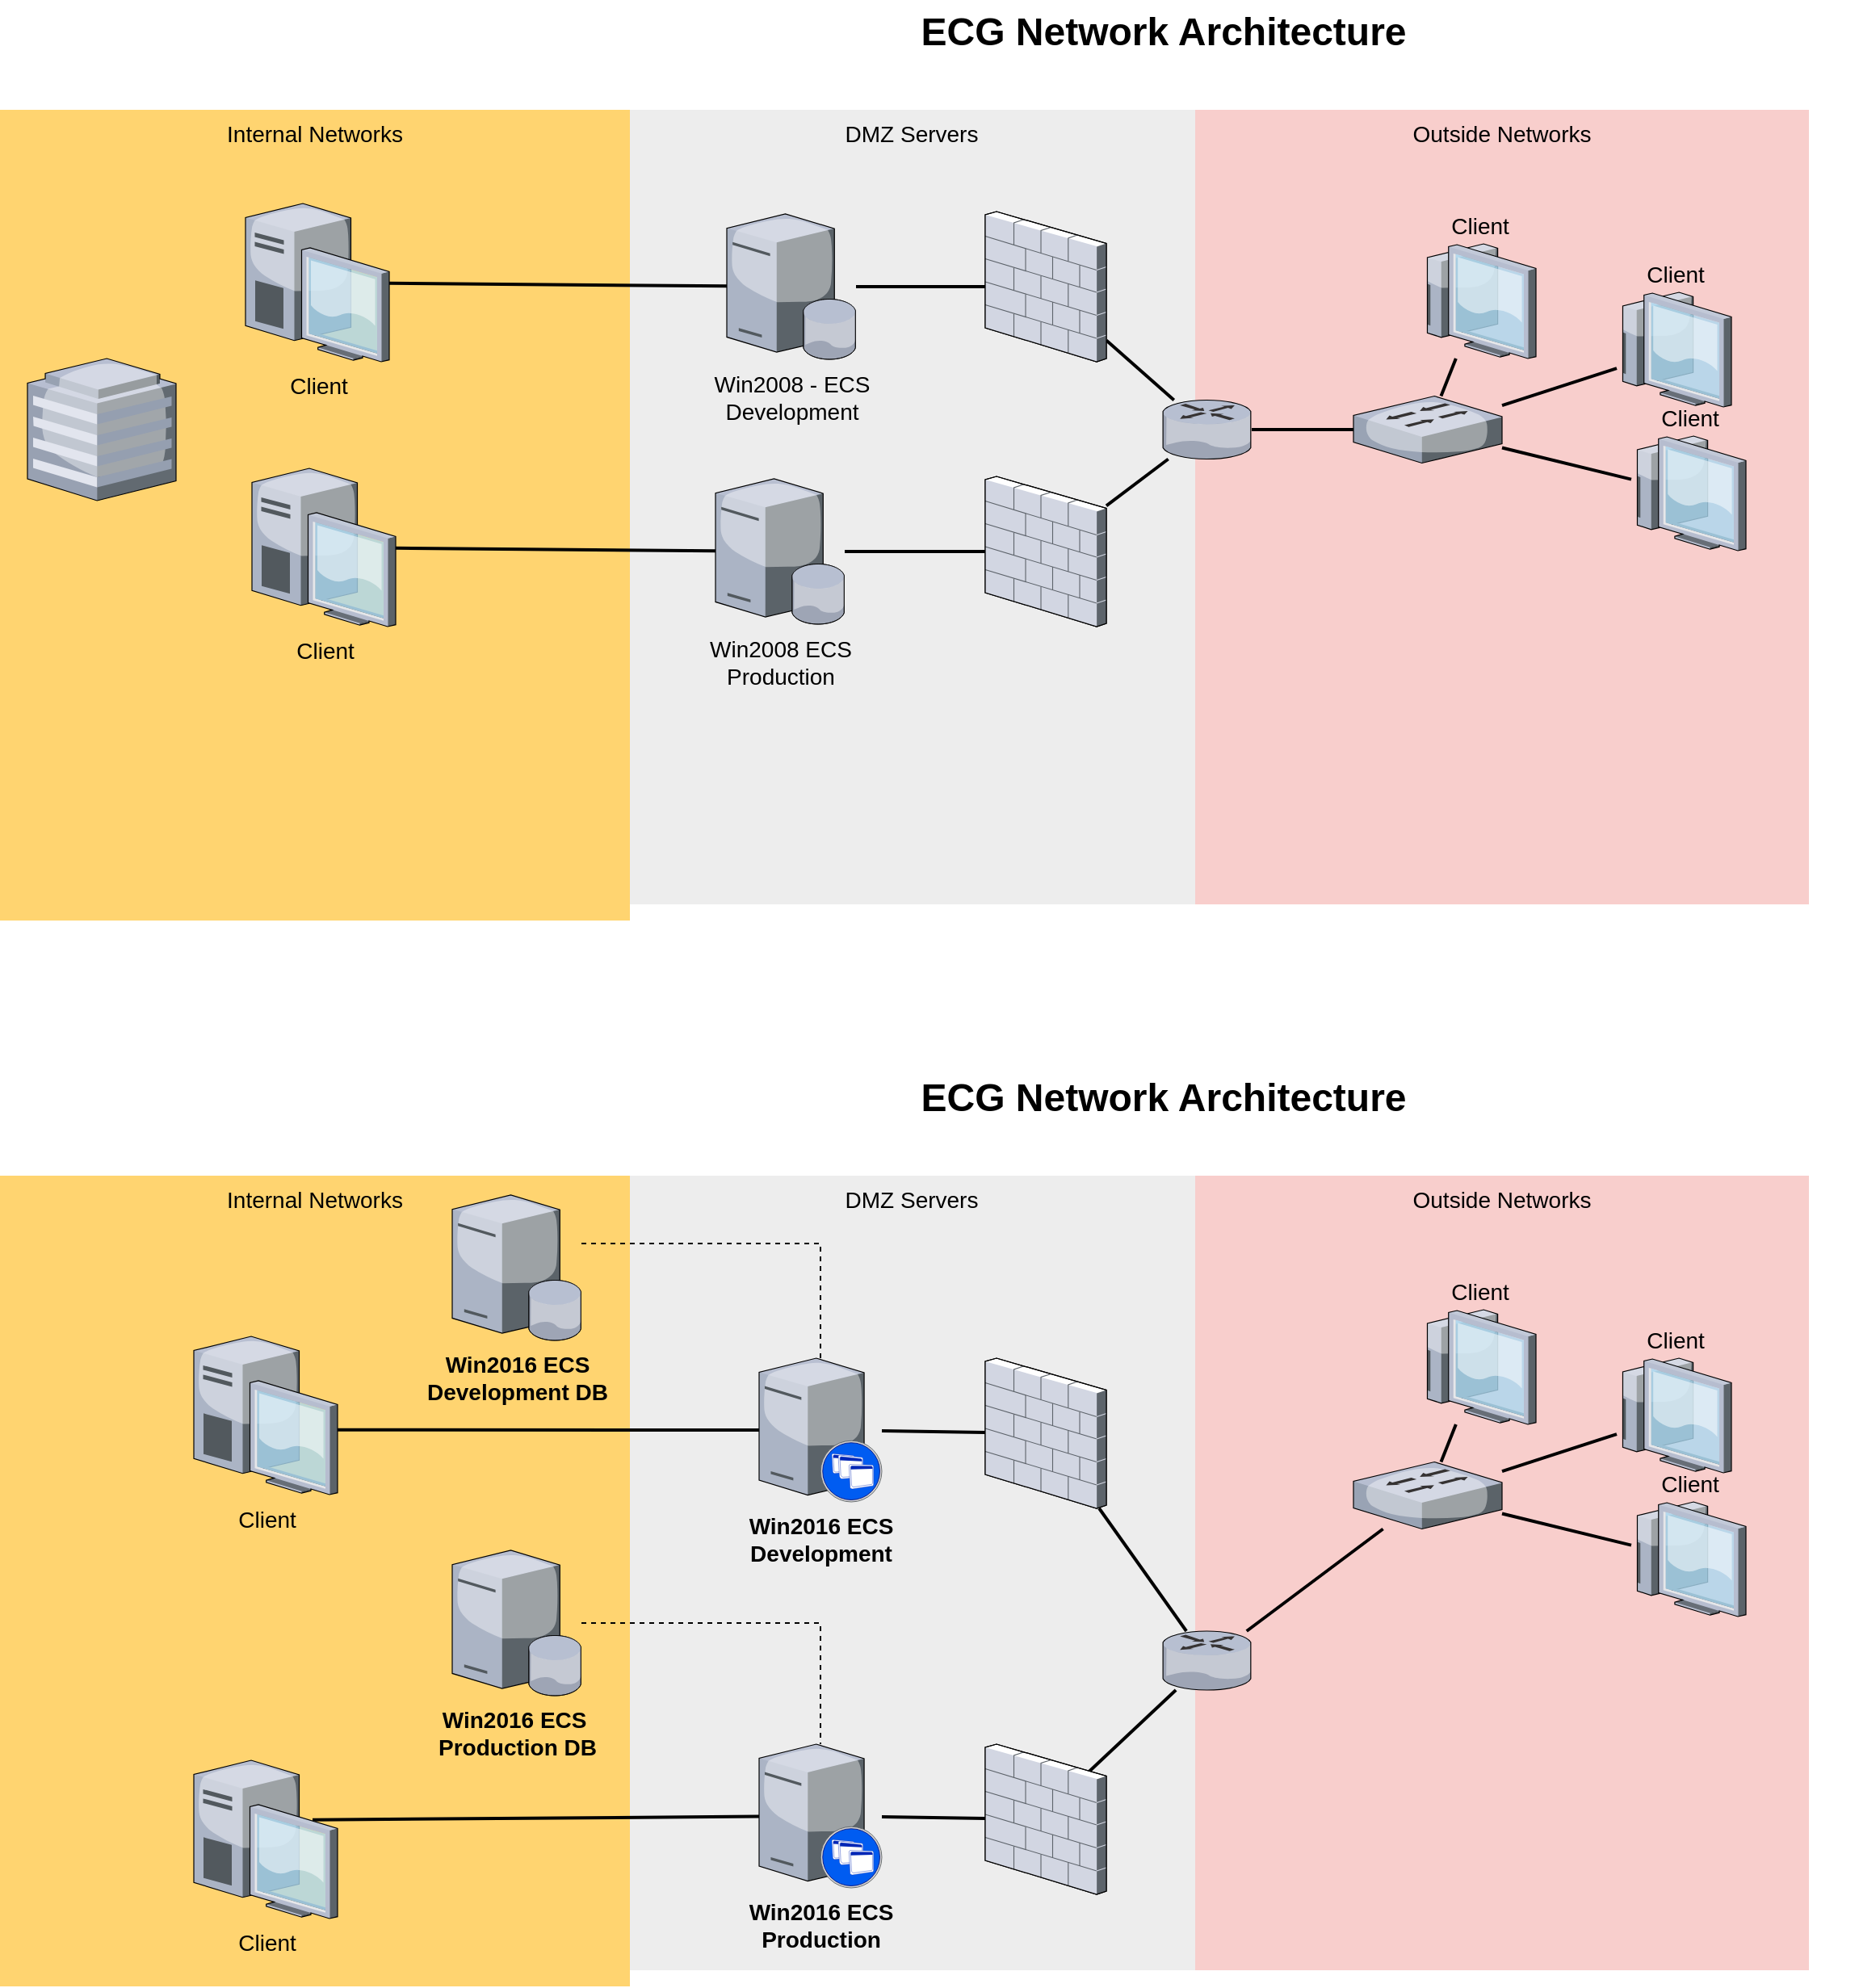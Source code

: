 <mxfile version="13.6.6" type="github">
  <diagram name="Page-1" id="e3a06f82-3646-2815-327d-82caf3d4e204">
    <mxGraphModel dx="1103" dy="656" grid="1" gridSize="10" guides="1" tooltips="1" connect="1" arrows="1" fold="1" page="1" pageScale="1.5" pageWidth="1169" pageHeight="826" background="none" math="0" shadow="0">
      <root>
        <mxCell id="0" style=";html=1;" />
        <mxCell id="1" style=";html=1;" parent="0" />
        <mxCell id="6a7d8f32e03d9370-61" value="Outside Networks" style="whiteSpace=wrap;html=1;fillColor=#f8cecc;fontSize=14;strokeColor=none;verticalAlign=top;" parent="1" vertex="1">
          <mxGeometry x="950" y="98" width="380" height="492" as="geometry" />
        </mxCell>
        <mxCell id="6a7d8f32e03d9370-59" value="DMZ Servers" style="whiteSpace=wrap;html=1;fillColor=#EDEDED;fontSize=14;strokeColor=none;verticalAlign=top;" parent="1" vertex="1">
          <mxGeometry x="599" y="98" width="351" height="492" as="geometry" />
        </mxCell>
        <mxCell id="6a7d8f32e03d9370-57" value="Internal Networks" style="whiteSpace=wrap;html=1;fillColor=#FFD470;gradientColor=none;fontSize=14;strokeColor=none;verticalAlign=top;" parent="1" vertex="1">
          <mxGeometry x="210" y="98" width="390" height="502" as="geometry" />
        </mxCell>
        <mxCell id="6a7d8f32e03d9370-33" style="edgeStyle=none;rounded=0;html=1;startSize=10;endSize=10;jettySize=auto;orthogonalLoop=1;fontSize=14;endArrow=none;endFill=0;strokeWidth=2;" parent="1" source="6a7d8f32e03d9370-4" target="N-zQ5q2tulOg0fyQsUWs-1" edge="1">
          <mxGeometry relative="1" as="geometry">
            <mxPoint x="637" y="365.147" as="targetPoint" />
          </mxGeometry>
        </mxCell>
        <mxCell id="6a7d8f32e03d9370-4" value="Client" style="verticalLabelPosition=bottom;aspect=fixed;html=1;verticalAlign=top;strokeColor=none;shape=mxgraph.citrix.desktop;fillColor=#66B2FF;gradientColor=#0066CC;fontSize=14;" parent="1" vertex="1">
          <mxGeometry x="366.0" y="320.0" width="89" height="98" as="geometry" />
        </mxCell>
        <mxCell id="6a7d8f32e03d9370-32" style="edgeStyle=none;rounded=0;html=1;startSize=10;endSize=10;jettySize=auto;orthogonalLoop=1;fontSize=14;endArrow=none;endFill=0;strokeWidth=2;" parent="1" source="6a7d8f32e03d9370-5" target="N-zQ5q2tulOg0fyQsUWs-2" edge="1">
          <mxGeometry relative="1" as="geometry">
            <mxPoint x="637" y="201.137" as="targetPoint" />
          </mxGeometry>
        </mxCell>
        <mxCell id="6a7d8f32e03d9370-5" value="Client" style="verticalLabelPosition=bottom;aspect=fixed;html=1;verticalAlign=top;strokeColor=none;shape=mxgraph.citrix.desktop;fillColor=#66B2FF;gradientColor=#0066CC;fontSize=14;" parent="1" vertex="1">
          <mxGeometry x="362.0" y="156.0" width="89" height="98" as="geometry" />
        </mxCell>
        <mxCell id="6a7d8f32e03d9370-39" style="edgeStyle=none;rounded=0;html=1;startSize=10;endSize=10;jettySize=auto;orthogonalLoop=1;fontSize=14;endArrow=none;endFill=0;strokeWidth=2;" parent="1" target="6a7d8f32e03d9370-21" edge="1">
          <mxGeometry relative="1" as="geometry">
            <mxPoint x="737" y="846" as="targetPoint" />
            <mxPoint x="713" y="858.126" as="sourcePoint" />
          </mxGeometry>
        </mxCell>
        <mxCell id="6a7d8f32e03d9370-40" style="edgeStyle=none;rounded=0;html=1;startSize=10;endSize=10;jettySize=auto;orthogonalLoop=1;fontSize=14;endArrow=none;endFill=0;strokeWidth=2;" parent="1" target="6a7d8f32e03d9370-20" edge="1">
          <mxGeometry relative="1" as="geometry">
            <mxPoint x="713" y="694.126" as="sourcePoint" />
          </mxGeometry>
        </mxCell>
        <mxCell id="6a7d8f32e03d9370-41" style="edgeStyle=none;rounded=0;html=1;startSize=10;endSize=10;jettySize=auto;orthogonalLoop=1;fontSize=14;endArrow=none;endFill=0;strokeWidth=2;" parent="1" target="6a7d8f32e03d9370-19" edge="1">
          <mxGeometry relative="1" as="geometry">
            <mxPoint x="713" y="529.126" as="sourcePoint" />
          </mxGeometry>
        </mxCell>
        <mxCell id="6a7d8f32e03d9370-42" style="edgeStyle=none;rounded=0;html=1;startSize=10;endSize=10;jettySize=auto;orthogonalLoop=1;fontSize=14;endArrow=none;endFill=0;strokeWidth=2;" parent="1" source="N-zQ5q2tulOg0fyQsUWs-1" target="6a7d8f32e03d9370-18" edge="1">
          <mxGeometry relative="1" as="geometry">
            <mxPoint x="713" y="365.958" as="sourcePoint" />
          </mxGeometry>
        </mxCell>
        <mxCell id="6a7d8f32e03d9370-43" style="edgeStyle=none;rounded=0;html=1;startSize=10;endSize=10;jettySize=auto;orthogonalLoop=1;fontSize=14;endArrow=none;endFill=0;strokeWidth=2;" parent="1" source="N-zQ5q2tulOg0fyQsUWs-2" target="6a7d8f32e03d9370-17" edge="1">
          <mxGeometry relative="1" as="geometry">
            <mxPoint x="713" y="201.958" as="sourcePoint" />
          </mxGeometry>
        </mxCell>
        <mxCell id="6a7d8f32e03d9370-52" style="edgeStyle=none;rounded=0;html=1;startSize=10;endSize=10;jettySize=auto;orthogonalLoop=1;fontSize=14;endArrow=none;endFill=0;strokeWidth=2;" parent="1" source="6a7d8f32e03d9370-13" target="6a7d8f32e03d9370-26" edge="1">
          <mxGeometry relative="1" as="geometry" />
        </mxCell>
        <mxCell id="6a7d8f32e03d9370-13" value="" style="verticalLabelPosition=bottom;aspect=fixed;html=1;verticalAlign=top;strokeColor=none;shape=mxgraph.citrix.router;fillColor=#66B2FF;gradientColor=#0066CC;fontSize=14;" parent="1" vertex="1">
          <mxGeometry x="930" y="277.75" width="55" height="36.5" as="geometry" />
        </mxCell>
        <mxCell id="6a7d8f32e03d9370-44" style="edgeStyle=none;rounded=0;html=1;startSize=10;endSize=10;jettySize=auto;orthogonalLoop=1;fontSize=14;endArrow=none;endFill=0;strokeWidth=2;" parent="1" source="6a7d8f32e03d9370-17" target="6a7d8f32e03d9370-13" edge="1">
          <mxGeometry relative="1" as="geometry" />
        </mxCell>
        <mxCell id="6a7d8f32e03d9370-17" value="" style="verticalLabelPosition=bottom;aspect=fixed;html=1;verticalAlign=top;strokeColor=none;shape=mxgraph.citrix.firewall;fillColor=#66B2FF;gradientColor=#0066CC;fontSize=14;" parent="1" vertex="1">
          <mxGeometry x="820" y="161" width="75" height="93" as="geometry" />
        </mxCell>
        <mxCell id="6a7d8f32e03d9370-45" style="edgeStyle=none;rounded=0;html=1;startSize=10;endSize=10;jettySize=auto;orthogonalLoop=1;fontSize=14;endArrow=none;endFill=0;strokeWidth=2;" parent="1" source="6a7d8f32e03d9370-18" target="6a7d8f32e03d9370-13" edge="1">
          <mxGeometry relative="1" as="geometry" />
        </mxCell>
        <mxCell id="6a7d8f32e03d9370-18" value="" style="verticalLabelPosition=bottom;aspect=fixed;html=1;verticalAlign=top;strokeColor=none;shape=mxgraph.citrix.firewall;fillColor=#66B2FF;gradientColor=#0066CC;fontSize=14;" parent="1" vertex="1">
          <mxGeometry x="820" y="325" width="75" height="93" as="geometry" />
        </mxCell>
        <mxCell id="6a7d8f32e03d9370-24" value="" style="verticalLabelPosition=bottom;aspect=fixed;html=1;verticalAlign=top;strokeColor=none;shape=mxgraph.citrix.hq_enterprise;fillColor=#66B2FF;gradientColor=#0066CC;fontSize=14;" parent="1" vertex="1">
          <mxGeometry x="227" y="252" width="92" height="88" as="geometry" />
        </mxCell>
        <mxCell id="6a7d8f32e03d9370-53" style="edgeStyle=none;rounded=0;html=1;startSize=10;endSize=10;jettySize=auto;orthogonalLoop=1;fontSize=14;endArrow=none;endFill=0;strokeWidth=2;" parent="1" source="6a7d8f32e03d9370-26" target="6a7d8f32e03d9370-29" edge="1">
          <mxGeometry relative="1" as="geometry" />
        </mxCell>
        <mxCell id="6a7d8f32e03d9370-54" style="edgeStyle=none;rounded=0;html=1;startSize=10;endSize=10;jettySize=auto;orthogonalLoop=1;fontSize=14;endArrow=none;endFill=0;strokeWidth=2;" parent="1" source="6a7d8f32e03d9370-26" target="6a7d8f32e03d9370-28" edge="1">
          <mxGeometry relative="1" as="geometry" />
        </mxCell>
        <mxCell id="6a7d8f32e03d9370-55" style="edgeStyle=none;rounded=0;html=1;startSize=10;endSize=10;jettySize=auto;orthogonalLoop=1;fontSize=14;endArrow=none;endFill=0;strokeWidth=2;" parent="1" source="6a7d8f32e03d9370-26" target="6a7d8f32e03d9370-27" edge="1">
          <mxGeometry relative="1" as="geometry" />
        </mxCell>
        <mxCell id="6a7d8f32e03d9370-26" value="" style="verticalLabelPosition=bottom;aspect=fixed;html=1;verticalAlign=top;strokeColor=none;shape=mxgraph.citrix.switch;fillColor=#66B2FF;gradientColor=#0066CC;fontSize=14;" parent="1" vertex="1">
          <mxGeometry x="1048" y="275.25" width="92" height="41.5" as="geometry" />
        </mxCell>
        <mxCell id="6a7d8f32e03d9370-27" value="Client" style="verticalLabelPosition=top;aspect=fixed;html=1;verticalAlign=bottom;strokeColor=none;shape=mxgraph.citrix.thin_client;fillColor=#66B2FF;gradientColor=#0066CC;fontSize=14;labelPosition=center;align=center;" parent="1" vertex="1">
          <mxGeometry x="1220" y="300" width="71" height="71" as="geometry" />
        </mxCell>
        <mxCell id="6a7d8f32e03d9370-28" value="Client" style="verticalLabelPosition=top;aspect=fixed;html=1;verticalAlign=bottom;strokeColor=none;shape=mxgraph.citrix.thin_client;fillColor=#66B2FF;gradientColor=#0066CC;fontSize=14;labelPosition=center;align=center;" parent="1" vertex="1">
          <mxGeometry x="1211" y="211" width="71" height="71" as="geometry" />
        </mxCell>
        <mxCell id="6a7d8f32e03d9370-29" value="Client" style="verticalLabelPosition=top;aspect=fixed;html=1;verticalAlign=bottom;strokeColor=none;shape=mxgraph.citrix.thin_client;fillColor=#66B2FF;gradientColor=#0066CC;fontSize=14;labelPosition=center;align=center;" parent="1" vertex="1">
          <mxGeometry x="1090" y="181" width="71" height="71" as="geometry" />
        </mxCell>
        <mxCell id="6a7d8f32e03d9370-62" value="ECG Network Architecture" style="text;strokeColor=none;fillColor=none;html=1;fontSize=24;fontStyle=1;verticalAlign=middle;align=center;" parent="1" vertex="1">
          <mxGeometry x="499" y="30" width="861" height="40" as="geometry" />
        </mxCell>
        <mxCell id="N-zQ5q2tulOg0fyQsUWs-1" value="&lt;span style=&quot;font-size: 14px&quot;&gt;Win2008 ECS&lt;/span&gt;&lt;br style=&quot;font-size: 14px&quot;&gt;&lt;span style=&quot;font-size: 14px&quot;&gt;Production&lt;/span&gt;" style="verticalLabelPosition=bottom;aspect=fixed;html=1;verticalAlign=top;strokeColor=none;align=center;outlineConnect=0;shape=mxgraph.citrix.database_server;" vertex="1" parent="1">
          <mxGeometry x="653" y="326.5" width="80" height="90" as="geometry" />
        </mxCell>
        <mxCell id="N-zQ5q2tulOg0fyQsUWs-2" value="&lt;span style=&quot;font-size: 14px&quot;&gt;Win2008 - ECS&lt;/span&gt;&lt;br style=&quot;font-size: 14px&quot;&gt;&lt;span style=&quot;font-size: 14px&quot;&gt;Development&lt;/span&gt;" style="verticalLabelPosition=bottom;aspect=fixed;html=1;verticalAlign=top;strokeColor=none;align=center;outlineConnect=0;shape=mxgraph.citrix.database_server;" vertex="1" parent="1">
          <mxGeometry x="660" y="162.5" width="80" height="90" as="geometry" />
        </mxCell>
        <mxCell id="N-zQ5q2tulOg0fyQsUWs-9" value="Outside Networks" style="whiteSpace=wrap;html=1;fillColor=#f8cecc;fontSize=14;strokeColor=none;verticalAlign=top;" vertex="1" parent="1">
          <mxGeometry x="950" y="758" width="380" height="492" as="geometry" />
        </mxCell>
        <mxCell id="N-zQ5q2tulOg0fyQsUWs-10" value="DMZ Servers" style="whiteSpace=wrap;html=1;fillColor=#EDEDED;fontSize=14;strokeColor=none;verticalAlign=top;" vertex="1" parent="1">
          <mxGeometry x="599" y="758" width="351" height="492" as="geometry" />
        </mxCell>
        <mxCell id="N-zQ5q2tulOg0fyQsUWs-11" value="Internal Networks" style="whiteSpace=wrap;html=1;fillColor=#FFD470;gradientColor=none;fontSize=14;strokeColor=none;verticalAlign=top;" vertex="1" parent="1">
          <mxGeometry x="210" y="758" width="390" height="502" as="geometry" />
        </mxCell>
        <mxCell id="N-zQ5q2tulOg0fyQsUWs-12" style="edgeStyle=none;rounded=0;html=1;startSize=10;endSize=10;jettySize=auto;orthogonalLoop=1;fontSize=14;endArrow=none;endFill=0;strokeWidth=2;exitX=0.826;exitY=0.376;exitDx=0;exitDy=0;exitPerimeter=0;" edge="1" parent="1" source="N-zQ5q2tulOg0fyQsUWs-13" target="N-zQ5q2tulOg0fyQsUWs-36">
          <mxGeometry relative="1" as="geometry">
            <mxPoint x="653" y="1031.146" as="targetPoint" />
          </mxGeometry>
        </mxCell>
        <mxCell id="N-zQ5q2tulOg0fyQsUWs-13" value="Client" style="verticalLabelPosition=bottom;aspect=fixed;html=1;verticalAlign=top;strokeColor=none;shape=mxgraph.citrix.desktop;fillColor=#66B2FF;gradientColor=#0066CC;fontSize=14;" vertex="1" parent="1">
          <mxGeometry x="330.0" y="1120" width="89" height="98" as="geometry" />
        </mxCell>
        <mxCell id="N-zQ5q2tulOg0fyQsUWs-14" style="edgeStyle=none;rounded=0;html=1;startSize=10;endSize=10;jettySize=auto;orthogonalLoop=1;fontSize=14;endArrow=none;endFill=0;strokeWidth=2;exitX=0.963;exitY=0.591;exitDx=0;exitDy=0;exitPerimeter=0;" edge="1" parent="1" source="N-zQ5q2tulOg0fyQsUWs-15" target="N-zQ5q2tulOg0fyQsUWs-35">
          <mxGeometry relative="1" as="geometry">
            <mxPoint x="660" y="867.159" as="targetPoint" />
          </mxGeometry>
        </mxCell>
        <mxCell id="N-zQ5q2tulOg0fyQsUWs-15" value="Client" style="verticalLabelPosition=bottom;aspect=fixed;html=1;verticalAlign=top;strokeColor=none;shape=mxgraph.citrix.desktop;fillColor=#66B2FF;gradientColor=#0066CC;fontSize=14;" vertex="1" parent="1">
          <mxGeometry x="330.0" y="857.5" width="89" height="98" as="geometry" />
        </mxCell>
        <mxCell id="N-zQ5q2tulOg0fyQsUWs-16" style="edgeStyle=none;rounded=0;html=1;startSize=10;endSize=10;jettySize=auto;orthogonalLoop=1;fontSize=14;endArrow=none;endFill=0;strokeWidth=2;" edge="1" parent="1" source="N-zQ5q2tulOg0fyQsUWs-36" target="N-zQ5q2tulOg0fyQsUWs-23">
          <mxGeometry relative="1" as="geometry">
            <mxPoint x="733" y="1031.5" as="sourcePoint" />
          </mxGeometry>
        </mxCell>
        <mxCell id="N-zQ5q2tulOg0fyQsUWs-17" style="edgeStyle=none;rounded=0;html=1;startSize=10;endSize=10;jettySize=auto;orthogonalLoop=1;fontSize=14;endArrow=none;endFill=0;strokeWidth=2;" edge="1" parent="1" source="N-zQ5q2tulOg0fyQsUWs-35" target="N-zQ5q2tulOg0fyQsUWs-21">
          <mxGeometry relative="1" as="geometry">
            <mxPoint x="740" y="867.5" as="sourcePoint" />
          </mxGeometry>
        </mxCell>
        <mxCell id="N-zQ5q2tulOg0fyQsUWs-18" style="edgeStyle=none;rounded=0;html=1;startSize=10;endSize=10;jettySize=auto;orthogonalLoop=1;fontSize=14;endArrow=none;endFill=0;strokeWidth=2;" edge="1" parent="1" source="N-zQ5q2tulOg0fyQsUWs-19" target="N-zQ5q2tulOg0fyQsUWs-28">
          <mxGeometry relative="1" as="geometry" />
        </mxCell>
        <mxCell id="N-zQ5q2tulOg0fyQsUWs-19" value="" style="verticalLabelPosition=bottom;aspect=fixed;html=1;verticalAlign=top;strokeColor=none;shape=mxgraph.citrix.router;fillColor=#66B2FF;gradientColor=#0066CC;fontSize=14;" vertex="1" parent="1">
          <mxGeometry x="930" y="1040" width="55" height="36.5" as="geometry" />
        </mxCell>
        <mxCell id="N-zQ5q2tulOg0fyQsUWs-20" style="edgeStyle=none;rounded=0;html=1;startSize=10;endSize=10;jettySize=auto;orthogonalLoop=1;fontSize=14;endArrow=none;endFill=0;strokeWidth=2;" edge="1" parent="1" source="N-zQ5q2tulOg0fyQsUWs-21" target="N-zQ5q2tulOg0fyQsUWs-19">
          <mxGeometry relative="1" as="geometry" />
        </mxCell>
        <mxCell id="N-zQ5q2tulOg0fyQsUWs-21" value="" style="verticalLabelPosition=bottom;aspect=fixed;html=1;verticalAlign=top;strokeColor=none;shape=mxgraph.citrix.firewall;fillColor=#66B2FF;gradientColor=#0066CC;fontSize=14;" vertex="1" parent="1">
          <mxGeometry x="820" y="871" width="75" height="93" as="geometry" />
        </mxCell>
        <mxCell id="N-zQ5q2tulOg0fyQsUWs-22" style="edgeStyle=none;rounded=0;html=1;startSize=10;endSize=10;jettySize=auto;orthogonalLoop=1;fontSize=14;endArrow=none;endFill=0;strokeWidth=2;exitX=0.85;exitY=0.188;exitDx=0;exitDy=0;exitPerimeter=0;" edge="1" parent="1" source="N-zQ5q2tulOg0fyQsUWs-23" target="N-zQ5q2tulOg0fyQsUWs-19">
          <mxGeometry relative="1" as="geometry" />
        </mxCell>
        <mxCell id="N-zQ5q2tulOg0fyQsUWs-23" value="" style="verticalLabelPosition=bottom;aspect=fixed;html=1;verticalAlign=top;strokeColor=none;shape=mxgraph.citrix.firewall;fillColor=#66B2FF;gradientColor=#0066CC;fontSize=14;" vertex="1" parent="1">
          <mxGeometry x="820" y="1110" width="75" height="93" as="geometry" />
        </mxCell>
        <mxCell id="N-zQ5q2tulOg0fyQsUWs-25" style="edgeStyle=none;rounded=0;html=1;startSize=10;endSize=10;jettySize=auto;orthogonalLoop=1;fontSize=14;endArrow=none;endFill=0;strokeWidth=2;" edge="1" parent="1" source="N-zQ5q2tulOg0fyQsUWs-28" target="N-zQ5q2tulOg0fyQsUWs-31">
          <mxGeometry relative="1" as="geometry" />
        </mxCell>
        <mxCell id="N-zQ5q2tulOg0fyQsUWs-26" style="edgeStyle=none;rounded=0;html=1;startSize=10;endSize=10;jettySize=auto;orthogonalLoop=1;fontSize=14;endArrow=none;endFill=0;strokeWidth=2;" edge="1" parent="1" source="N-zQ5q2tulOg0fyQsUWs-28" target="N-zQ5q2tulOg0fyQsUWs-30">
          <mxGeometry relative="1" as="geometry" />
        </mxCell>
        <mxCell id="N-zQ5q2tulOg0fyQsUWs-27" style="edgeStyle=none;rounded=0;html=1;startSize=10;endSize=10;jettySize=auto;orthogonalLoop=1;fontSize=14;endArrow=none;endFill=0;strokeWidth=2;" edge="1" parent="1" source="N-zQ5q2tulOg0fyQsUWs-28" target="N-zQ5q2tulOg0fyQsUWs-29">
          <mxGeometry relative="1" as="geometry" />
        </mxCell>
        <mxCell id="N-zQ5q2tulOg0fyQsUWs-28" value="" style="verticalLabelPosition=bottom;aspect=fixed;html=1;verticalAlign=top;strokeColor=none;shape=mxgraph.citrix.switch;fillColor=#66B2FF;gradientColor=#0066CC;fontSize=14;" vertex="1" parent="1">
          <mxGeometry x="1048" y="935.25" width="92" height="41.5" as="geometry" />
        </mxCell>
        <mxCell id="N-zQ5q2tulOg0fyQsUWs-29" value="Client" style="verticalLabelPosition=top;aspect=fixed;html=1;verticalAlign=bottom;strokeColor=none;shape=mxgraph.citrix.thin_client;fillColor=#66B2FF;gradientColor=#0066CC;fontSize=14;labelPosition=center;align=center;" vertex="1" parent="1">
          <mxGeometry x="1220" y="960" width="71" height="71" as="geometry" />
        </mxCell>
        <mxCell id="N-zQ5q2tulOg0fyQsUWs-30" value="Client" style="verticalLabelPosition=top;aspect=fixed;html=1;verticalAlign=bottom;strokeColor=none;shape=mxgraph.citrix.thin_client;fillColor=#66B2FF;gradientColor=#0066CC;fontSize=14;labelPosition=center;align=center;" vertex="1" parent="1">
          <mxGeometry x="1211" y="871" width="71" height="71" as="geometry" />
        </mxCell>
        <mxCell id="N-zQ5q2tulOg0fyQsUWs-31" value="Client" style="verticalLabelPosition=top;aspect=fixed;html=1;verticalAlign=bottom;strokeColor=none;shape=mxgraph.citrix.thin_client;fillColor=#66B2FF;gradientColor=#0066CC;fontSize=14;labelPosition=center;align=center;" vertex="1" parent="1">
          <mxGeometry x="1090" y="841" width="71" height="71" as="geometry" />
        </mxCell>
        <mxCell id="N-zQ5q2tulOg0fyQsUWs-32" value="ECG Network Architecture" style="text;strokeColor=none;fillColor=none;html=1;fontSize=24;fontStyle=1;verticalAlign=middle;align=center;" vertex="1" parent="1">
          <mxGeometry x="499" y="690" width="861" height="40" as="geometry" />
        </mxCell>
        <mxCell id="N-zQ5q2tulOg0fyQsUWs-35" value="&lt;b&gt;&lt;span style=&quot;font-size: 14px&quot;&gt;Win2016 ECS&lt;/span&gt;&lt;br style=&quot;font-size: 14px&quot;&gt;&lt;span style=&quot;font-size: 14px&quot;&gt;Development&lt;/span&gt;&lt;/b&gt;" style="verticalLabelPosition=bottom;aspect=fixed;html=1;verticalAlign=top;strokeColor=none;align=center;outlineConnect=0;shape=mxgraph.citrix.xenapp_server;" vertex="1" parent="1">
          <mxGeometry x="680" y="871" width="76" height="89" as="geometry" />
        </mxCell>
        <mxCell id="N-zQ5q2tulOg0fyQsUWs-36" value="&lt;b&gt;&lt;span style=&quot;font-size: 14px&quot;&gt;Win2016 ECS&lt;/span&gt;&lt;br style=&quot;font-size: 14px&quot;&gt;&lt;span style=&quot;font-size: 14px&quot;&gt;Production&lt;/span&gt;&lt;/b&gt;" style="verticalLabelPosition=bottom;aspect=fixed;html=1;verticalAlign=top;strokeColor=none;align=center;outlineConnect=0;shape=mxgraph.citrix.xenapp_server;" vertex="1" parent="1">
          <mxGeometry x="680" y="1110" width="76" height="89" as="geometry" />
        </mxCell>
        <mxCell id="N-zQ5q2tulOg0fyQsUWs-43" style="edgeStyle=orthogonalEdgeStyle;rounded=0;orthogonalLoop=1;jettySize=auto;html=1;dashed=1;endArrow=none;endFill=0;" edge="1" parent="1" source="N-zQ5q2tulOg0fyQsUWs-37" target="N-zQ5q2tulOg0fyQsUWs-35">
          <mxGeometry relative="1" as="geometry">
            <Array as="points">
              <mxPoint x="718" y="800" />
            </Array>
          </mxGeometry>
        </mxCell>
        <mxCell id="N-zQ5q2tulOg0fyQsUWs-37" value="&lt;font style=&quot;font-size: 14px&quot;&gt;&lt;b&gt;Win2016 ECS&lt;br&gt;Development DB&lt;/b&gt;&lt;/font&gt;" style="verticalLabelPosition=bottom;aspect=fixed;html=1;verticalAlign=top;strokeColor=none;align=center;outlineConnect=0;shape=mxgraph.citrix.database_server;" vertex="1" parent="1">
          <mxGeometry x="490" y="770" width="80" height="90" as="geometry" />
        </mxCell>
        <mxCell id="N-zQ5q2tulOg0fyQsUWs-44" style="edgeStyle=orthogonalEdgeStyle;rounded=0;orthogonalLoop=1;jettySize=auto;html=1;dashed=1;endArrow=none;endFill=0;" edge="1" parent="1" source="N-zQ5q2tulOg0fyQsUWs-39" target="N-zQ5q2tulOg0fyQsUWs-36">
          <mxGeometry relative="1" as="geometry" />
        </mxCell>
        <mxCell id="N-zQ5q2tulOg0fyQsUWs-39" value="&lt;font style=&quot;font-size: 14px&quot;&gt;&lt;b&gt;Win2016 ECS&amp;nbsp;&lt;br&gt;Production DB&lt;/b&gt;&lt;/font&gt;" style="verticalLabelPosition=bottom;aspect=fixed;html=1;verticalAlign=top;strokeColor=none;align=center;outlineConnect=0;shape=mxgraph.citrix.database_server;" vertex="1" parent="1">
          <mxGeometry x="490" y="990" width="80" height="90" as="geometry" />
        </mxCell>
      </root>
    </mxGraphModel>
  </diagram>
</mxfile>

